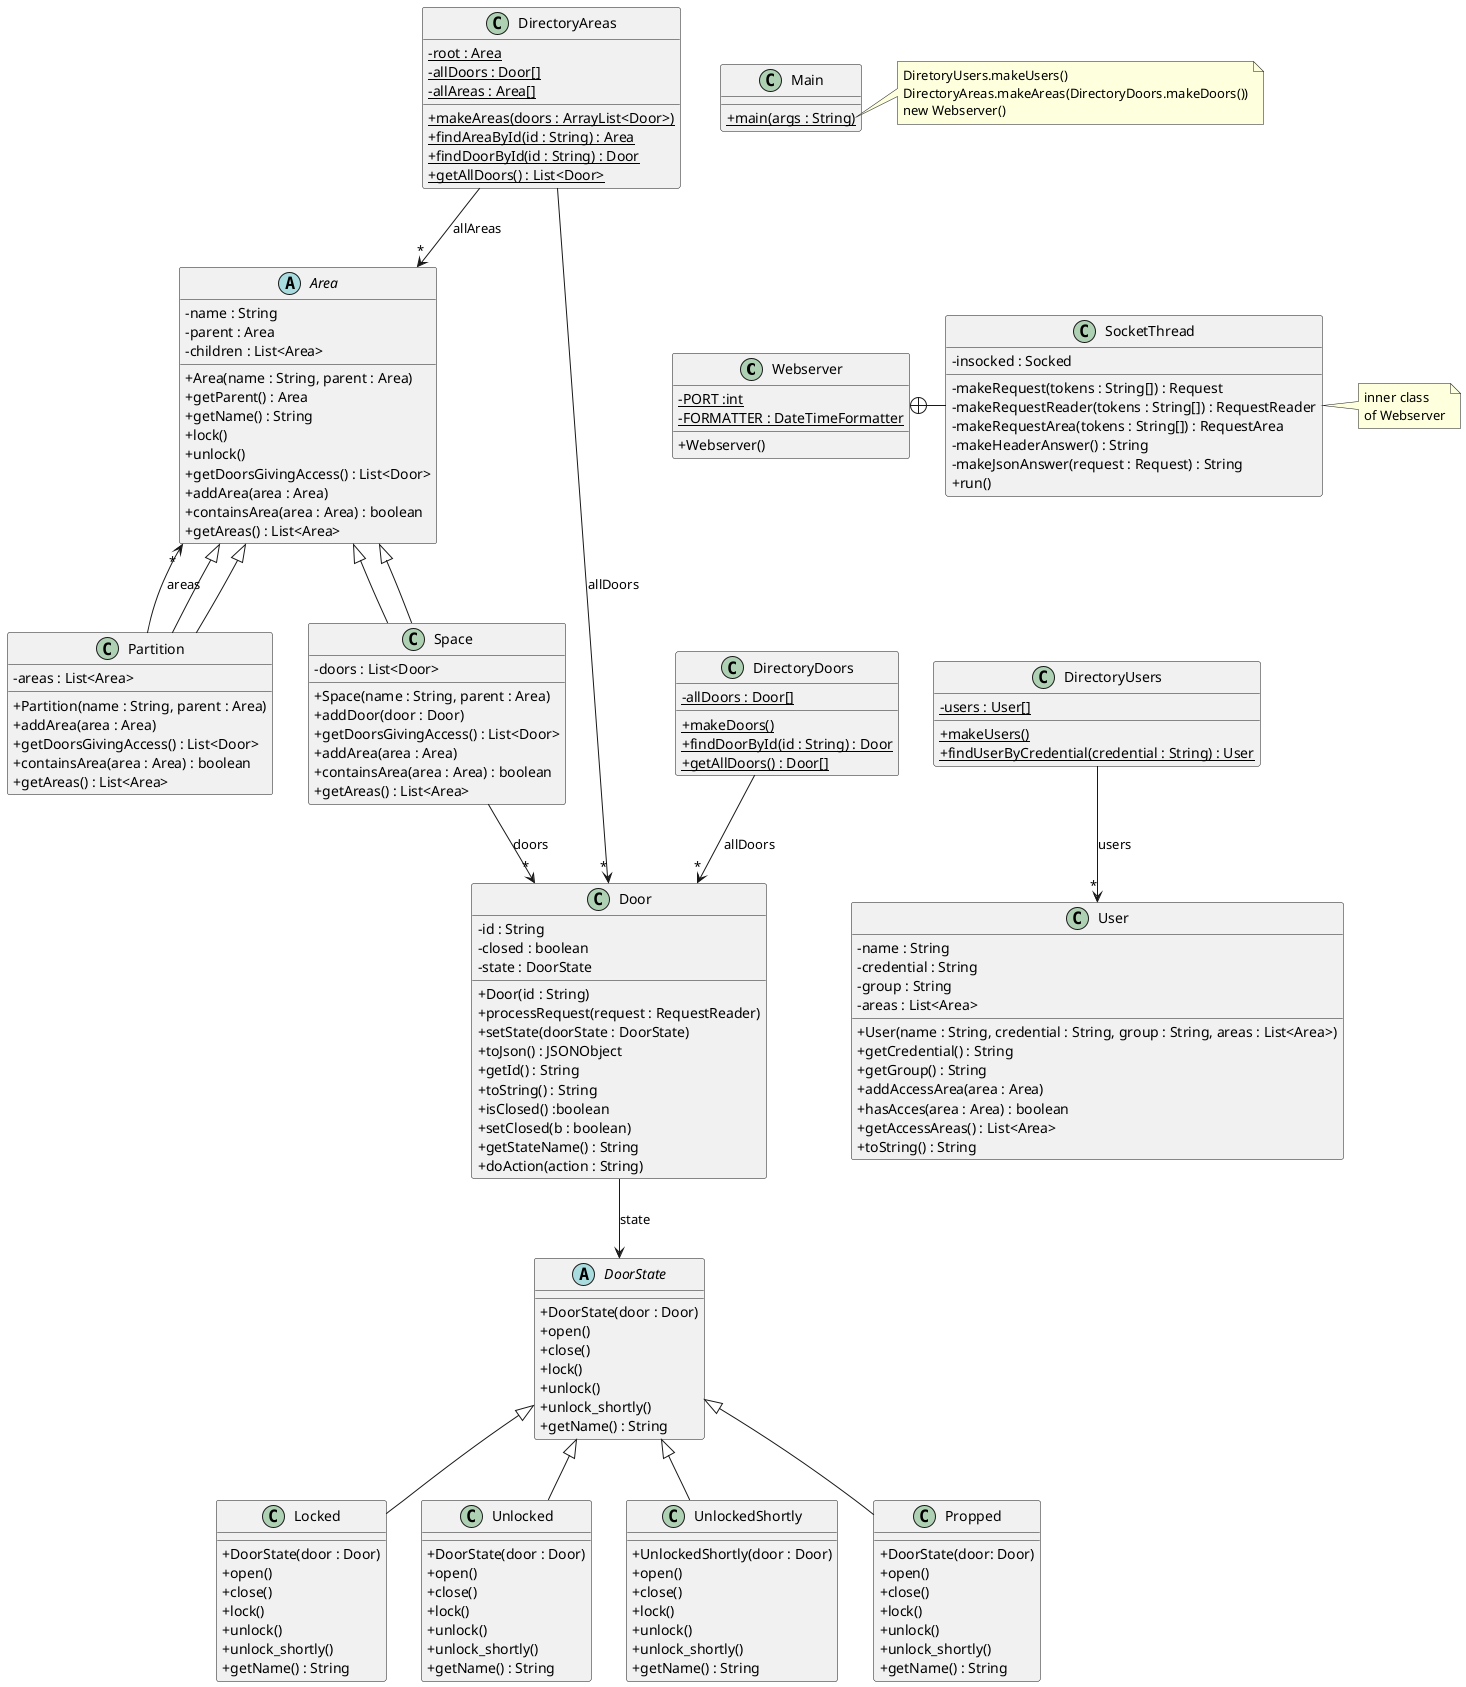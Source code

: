 @startuml
'https://plantuml.com/class-diagram
skinparam classAttributeIconSize 0

class Webserver {
- {static} PORT :int
- {static} FORMATTER : DateTimeFormatter
+ Webserver()
}

class SocketThread {
- insocked : Socked
- makeRequest(tokens : String[]) : Request
- makeRequestReader(tokens : String[]) : RequestReader
- makeRequestArea(tokens : String[]) : RequestArea
- makeHeaderAnswer() : String
- makeJsonAnswer(request : Request) : String
+ run()
}

Webserver +-right- SocketThread

note right of SocketThread
inner class
of Webserver
end note

class DirectoryDoors {
- {static} allDoors : Door[]
+ {static} makeDoors()
+ {static} findDoorById(id : String) : Door
+ {static} getAllDoors() : Door[]
}

DirectoryDoors --> "*" Door : "allDoors"

class DirectoryUsers {
- {static} users : User[]
+ {static} makeUsers()
+ {static} findUserByCredential(credential : String) : User
}

DirectoryUsers --> "*" User : "users"

class Door {
- id : String
- closed : boolean
- state : DoorState
+ Door(id : String)
+ processRequest(request : RequestReader)
+ setState(doorState : DoorState)
+ toJson() : JSONObject
+ getId() : String
+ toString() : String
+ isClosed() :boolean
+ setClosed(b : boolean)
+ getStateName() : String
+ doAction(action : String)
}

Door --> DoorState : "state"

abstract class DoorState {
+ DoorState(door : Door)
+ open()
+ close()
+ lock()
+ unlock()
+ unlock_shortly()
+ getName() : String
}

DoorState <|-- Locked
DoorState <|-- Unlocked
DoorState <|-- UnlockedShortly
DoorState <|-- Propped

class Locked {
+ DoorState(door : Door)
+ open()
+ close()
+ lock()
+ unlock()
+ unlock_shortly()
+ getName() : String
}

class Unlocked {
+ DoorState(door : Door)
+ open()
+ close()
+ lock()
+ unlock()
+ unlock_shortly()
+ getName() : String
}

class UnlockedShortly {
+ UnlockedShortly(door : Door)
+ open()
+ close()
+ lock()
+ unlock()
+ unlock_shortly()
+ getName() : String
}

class Propped {
+ DoorState(door: Door)
+ open()
+ close()
+ lock()
+ unlock()
+ unlock_shortly()
+ getName() : String
}

class User {
- name : String
- credential : String
- group : String
- areas : List<Area>
+ User(name : String, credential : String, group : String, areas : List<Area>)
+ getCredential() : String
+ getGroup() : String
+ addAccessArea(area : Area)
+ hasAcces(area : Area) : boolean
+ getAccessAreas() : List<Area>
+ toString() : String
}

class DirectoryAreas {
    - {static} root : Area
    - {static} allDoors : Door[]
    - {static} allAreas : Area[]
    + {static} makeAreas(doors : ArrayList<Door>)
    + {static} findAreaById(id : String) : Area
    + {static} findDoorById(id : String) : Door
    + {static} getAllDoors() : List<Door>
}

DirectoryAreas --> "*" Door : "allDoors"
DirectoryAreas --> "*" Area : "allAreas"

abstract class Area {
    - name : String
    - parent : Area
    - children : List<Area>
    + Area(name : String, parent : Area)
    + getParent() : Area
    + getName() : String
    + lock()
    + unlock()
    + getDoorsGivingAccess() : List<Door>
    + addArea(area : Area)
    + containsArea(area : Area) : boolean
    + getAreas() : List<Area>
}

class Partition extends Area {
    - areas : List<Area>
    + Partition(name : String, parent : Area)
    + addArea(area : Area)
    + getDoorsGivingAccess() : List<Door>
    + containsArea(area : Area) : boolean
    + getAreas() : List<Area>
}

class Space extends Area {
    - doors : List<Door>
    + Space(name : String, parent : Area)
    + addDoor(door : Door)
    + getDoorsGivingAccess() : List<Door>
    + addArea(area : Area)
    + containsArea(area : Area) : boolean
    + getAreas() : List<Area>
}

Area <|-- Partition
Area <|-- Space

Partition --> "*" Area : "areas"
Space --> "*" Door : "doors"

class Main {
+ {static} main(args : String)
}

note right of Main::main
DiretoryUsers.makeUsers()
DirectoryAreas.makeAreas(DirectoryDoors.makeDoors())
new Webserver()
end note

Main -[hidden]down- Webserver
Webserver -[hidden]down- DirectoryDoors
DirectoryDoors -[hidden]right- DirectoryUsers
@enduml
